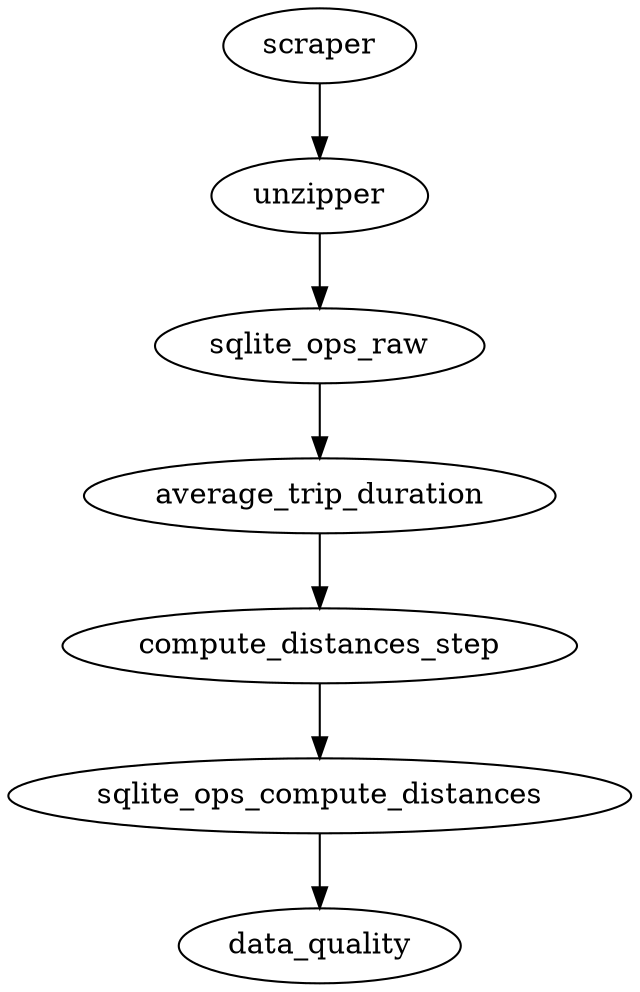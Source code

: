 digraph { 
	scraper -> unzipper 
	unzipper -> sqlite_ops_raw 
	sqlite_ops_raw -> average_trip_duration 
	average_trip_duration -> compute_distances_step 
	compute_distances_step -> sqlite_ops_compute_distances
	sqlite_ops_compute_distances -> data_quality
 
}